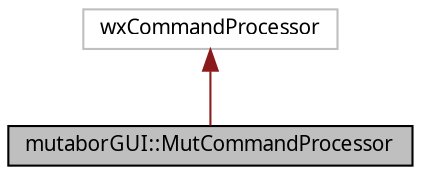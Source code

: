 digraph "mutaborGUI::MutCommandProcessor"
{
  edge [fontname="Sans",fontsize="10",labelfontname="Sans",labelfontsize="10"];
  node [fontname="Sans",fontsize="10",shape=record];
  Node0 [label="mutaborGUI::MutCommandProcessor",height=0.2,width=0.4,color="black", fillcolor="grey75", style="filled", fontcolor="black"];
  Node1 -> Node0 [dir="back",color="firebrick4",fontsize="10",style="solid",fontname="Sans"];
  Node1 [label="wxCommandProcessor",height=0.2,width=0.4,color="grey75", fillcolor="white", style="filled"];
}
